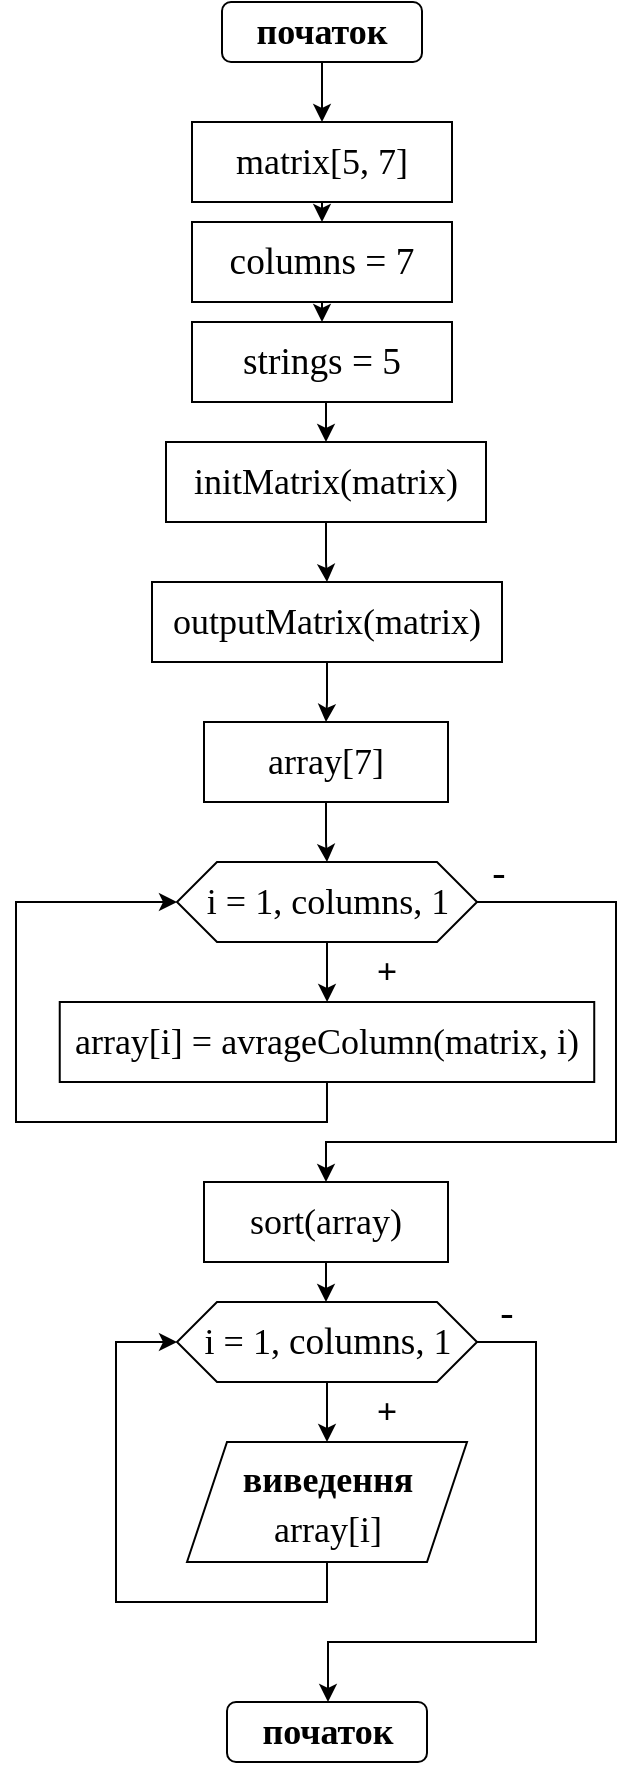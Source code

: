 <mxfile version="15.9.6" type="device" pages="5"><diagram id="BOxvrVTMraH27WpGo5ST" name="Page-1"><mxGraphModel dx="1038" dy="2721" grid="1" gridSize="10" guides="1" tooltips="1" connect="1" arrows="1" fold="1" page="1" pageScale="1" pageWidth="850" pageHeight="1100" math="0" shadow="0"><root><mxCell id="0"/><mxCell id="1" parent="0"/><mxCell id="nVCeJ88Y-PlW-Uw0Pw6Y-3" value="" style="edgeStyle=orthogonalEdgeStyle;rounded=0;orthogonalLoop=1;jettySize=auto;html=1;fontFamily=Times New Roman;fontSize=18;" parent="1" source="nVCeJ88Y-PlW-Uw0Pw6Y-1" target="nVCeJ88Y-PlW-Uw0Pw6Y-2" edge="1"><mxGeometry relative="1" as="geometry"/></mxCell><mxCell id="nVCeJ88Y-PlW-Uw0Pw6Y-1" value="&lt;font face=&quot;Times New Roman&quot;&gt;&lt;b&gt;початок&lt;/b&gt;&lt;/font&gt;" style="rounded=1;whiteSpace=wrap;html=1;fontSize=18;" parent="1" vertex="1"><mxGeometry x="375" y="-2180" width="100" height="30" as="geometry"/></mxCell><mxCell id="-qYgBOGavNBFGRBc92rA-3" style="edgeStyle=orthogonalEdgeStyle;rounded=0;orthogonalLoop=1;jettySize=auto;html=1;exitX=0.5;exitY=1;exitDx=0;exitDy=0;entryX=0.5;entryY=0;entryDx=0;entryDy=0;" edge="1" parent="1" source="nVCeJ88Y-PlW-Uw0Pw6Y-2" target="-qYgBOGavNBFGRBc92rA-1"><mxGeometry relative="1" as="geometry"/></mxCell><mxCell id="nVCeJ88Y-PlW-Uw0Pw6Y-2" value="matrix[5, 7]" style="rounded=0;whiteSpace=wrap;html=1;fontFamily=Times New Roman;fontSize=18;" parent="1" vertex="1"><mxGeometry x="360" y="-2120" width="130" height="40" as="geometry"/></mxCell><mxCell id="nVCeJ88Y-PlW-Uw0Pw6Y-7" value="" style="edgeStyle=orthogonalEdgeStyle;rounded=0;orthogonalLoop=1;jettySize=auto;html=1;fontFamily=Times New Roman;fontSize=18;" parent="1" source="nVCeJ88Y-PlW-Uw0Pw6Y-4" target="nVCeJ88Y-PlW-Uw0Pw6Y-6" edge="1"><mxGeometry relative="1" as="geometry"/></mxCell><mxCell id="nVCeJ88Y-PlW-Uw0Pw6Y-4" value="initMatrix(matrix)" style="rounded=0;whiteSpace=wrap;html=1;fontFamily=Times New Roman;fontSize=18;" parent="1" vertex="1"><mxGeometry x="347" y="-1960" width="160" height="40" as="geometry"/></mxCell><mxCell id="nVCeJ88Y-PlW-Uw0Pw6Y-9" value="" style="edgeStyle=orthogonalEdgeStyle;rounded=0;orthogonalLoop=1;jettySize=auto;html=1;fontFamily=Times New Roman;fontSize=18;" parent="1" source="nVCeJ88Y-PlW-Uw0Pw6Y-6" target="nVCeJ88Y-PlW-Uw0Pw6Y-8" edge="1"><mxGeometry relative="1" as="geometry"/></mxCell><mxCell id="nVCeJ88Y-PlW-Uw0Pw6Y-6" value="outputMatrix(matrix)" style="rounded=0;whiteSpace=wrap;html=1;fontFamily=Times New Roman;fontSize=18;" parent="1" vertex="1"><mxGeometry x="340" y="-1890" width="175" height="40" as="geometry"/></mxCell><mxCell id="nVCeJ88Y-PlW-Uw0Pw6Y-11" value="" style="edgeStyle=orthogonalEdgeStyle;rounded=0;orthogonalLoop=1;jettySize=auto;html=1;fontFamily=Times New Roman;fontSize=18;" parent="1" source="nVCeJ88Y-PlW-Uw0Pw6Y-8" target="nVCeJ88Y-PlW-Uw0Pw6Y-10" edge="1"><mxGeometry relative="1" as="geometry"/></mxCell><mxCell id="nVCeJ88Y-PlW-Uw0Pw6Y-8" value="array[7]" style="rounded=0;whiteSpace=wrap;html=1;fontFamily=Times New Roman;fontSize=18;" parent="1" vertex="1"><mxGeometry x="366" y="-1820" width="122" height="40" as="geometry"/></mxCell><mxCell id="nVCeJ88Y-PlW-Uw0Pw6Y-13" value="" style="edgeStyle=orthogonalEdgeStyle;rounded=0;orthogonalLoop=1;jettySize=auto;html=1;fontFamily=Times New Roman;fontSize=18;" parent="1" source="nVCeJ88Y-PlW-Uw0Pw6Y-10" target="nVCeJ88Y-PlW-Uw0Pw6Y-12" edge="1"><mxGeometry relative="1" as="geometry"/></mxCell><mxCell id="nVCeJ88Y-PlW-Uw0Pw6Y-16" style="edgeStyle=orthogonalEdgeStyle;rounded=0;orthogonalLoop=1;jettySize=auto;html=1;exitX=1;exitY=0.5;exitDx=0;exitDy=0;entryX=0.5;entryY=0;entryDx=0;entryDy=0;fontFamily=Times New Roman;fontSize=18;" parent="1" source="nVCeJ88Y-PlW-Uw0Pw6Y-10" target="nVCeJ88Y-PlW-Uw0Pw6Y-15" edge="1"><mxGeometry relative="1" as="geometry"><Array as="points"><mxPoint x="572" y="-1730"/><mxPoint x="572" y="-1610"/><mxPoint x="427" y="-1610"/></Array></mxGeometry></mxCell><mxCell id="nVCeJ88Y-PlW-Uw0Pw6Y-10" value="i = 1, columns, 1" style="shape=hexagon;perimeter=hexagonPerimeter2;whiteSpace=wrap;html=1;fixedSize=1;fontFamily=Times New Roman;fontSize=18;" parent="1" vertex="1"><mxGeometry x="352.5" y="-1750" width="150" height="40" as="geometry"/></mxCell><mxCell id="nVCeJ88Y-PlW-Uw0Pw6Y-14" style="edgeStyle=orthogonalEdgeStyle;rounded=0;orthogonalLoop=1;jettySize=auto;html=1;exitX=0.5;exitY=1;exitDx=0;exitDy=0;entryX=0;entryY=0.5;entryDx=0;entryDy=0;fontFamily=Times New Roman;fontSize=18;" parent="1" source="nVCeJ88Y-PlW-Uw0Pw6Y-12" target="nVCeJ88Y-PlW-Uw0Pw6Y-10" edge="1"><mxGeometry relative="1" as="geometry"><Array as="points"><mxPoint x="428" y="-1620"/><mxPoint x="272" y="-1620"/><mxPoint x="272" y="-1730"/></Array></mxGeometry></mxCell><mxCell id="nVCeJ88Y-PlW-Uw0Pw6Y-12" value="array[i] = avrageColumn(matrix, i)" style="rounded=0;whiteSpace=wrap;html=1;fontFamily=Times New Roman;fontSize=18;" parent="1" vertex="1"><mxGeometry x="293.87" y="-1680" width="267.25" height="40" as="geometry"/></mxCell><mxCell id="nVCeJ88Y-PlW-Uw0Pw6Y-27" style="edgeStyle=orthogonalEdgeStyle;rounded=0;orthogonalLoop=1;jettySize=auto;html=1;exitX=0.5;exitY=1;exitDx=0;exitDy=0;fontFamily=Times New Roman;fontSize=18;" parent="1" source="nVCeJ88Y-PlW-Uw0Pw6Y-15" target="nVCeJ88Y-PlW-Uw0Pw6Y-20" edge="1"><mxGeometry relative="1" as="geometry"/></mxCell><mxCell id="nVCeJ88Y-PlW-Uw0Pw6Y-15" value="sort(array)" style="rounded=0;whiteSpace=wrap;html=1;fontFamily=Times New Roman;fontSize=18;" parent="1" vertex="1"><mxGeometry x="366" y="-1590" width="122" height="40" as="geometry"/></mxCell><mxCell id="nVCeJ88Y-PlW-Uw0Pw6Y-17" value="&lt;b&gt;+&lt;/b&gt;" style="text;html=1;align=center;verticalAlign=middle;resizable=0;points=[];autosize=1;strokeColor=none;fillColor=none;fontSize=18;fontFamily=Times New Roman;" parent="1" vertex="1"><mxGeometry x="442" y="-1710" width="30" height="30" as="geometry"/></mxCell><mxCell id="nVCeJ88Y-PlW-Uw0Pw6Y-18" value="&lt;font style=&quot;font-size: 20px&quot;&gt;-&lt;/font&gt;" style="text;html=1;align=center;verticalAlign=middle;resizable=0;points=[];autosize=1;strokeColor=none;fillColor=none;fontSize=18;fontFamily=Times New Roman;" parent="1" vertex="1"><mxGeometry x="502.5" y="-1760" width="20" height="30" as="geometry"/></mxCell><mxCell id="nVCeJ88Y-PlW-Uw0Pw6Y-24" value="" style="edgeStyle=orthogonalEdgeStyle;rounded=0;orthogonalLoop=1;jettySize=auto;html=1;fontFamily=Times New Roman;fontSize=18;" parent="1" source="nVCeJ88Y-PlW-Uw0Pw6Y-20" target="nVCeJ88Y-PlW-Uw0Pw6Y-23" edge="1"><mxGeometry relative="1" as="geometry"/></mxCell><mxCell id="nVCeJ88Y-PlW-Uw0Pw6Y-29" style="edgeStyle=orthogonalEdgeStyle;rounded=0;orthogonalLoop=1;jettySize=auto;html=1;exitX=1;exitY=0.5;exitDx=0;exitDy=0;fontFamily=Times New Roman;fontSize=18;" parent="1" source="nVCeJ88Y-PlW-Uw0Pw6Y-20" edge="1"><mxGeometry relative="1" as="geometry"><mxPoint x="428" y="-1330" as="targetPoint"/><Array as="points"><mxPoint x="532" y="-1510"/><mxPoint x="532" y="-1360"/><mxPoint x="428" y="-1360"/></Array></mxGeometry></mxCell><mxCell id="nVCeJ88Y-PlW-Uw0Pw6Y-20" value="i = 1,&amp;nbsp;&lt;span style=&quot;font-size: 14.0pt ; line-height: 115% ; font-family: &amp;#34;times new roman&amp;#34; , serif&quot;&gt;columns&lt;/span&gt;, 1" style="shape=hexagon;perimeter=hexagonPerimeter2;whiteSpace=wrap;html=1;fixedSize=1;fontFamily=Times New Roman;fontSize=18;" parent="1" vertex="1"><mxGeometry x="352.5" y="-1530" width="150" height="40" as="geometry"/></mxCell><mxCell id="nVCeJ88Y-PlW-Uw0Pw6Y-25" style="edgeStyle=orthogonalEdgeStyle;rounded=0;orthogonalLoop=1;jettySize=auto;html=1;exitX=0.5;exitY=1;exitDx=0;exitDy=0;entryX=0;entryY=0.5;entryDx=0;entryDy=0;fontFamily=Times New Roman;fontSize=18;" parent="1" source="nVCeJ88Y-PlW-Uw0Pw6Y-23" target="nVCeJ88Y-PlW-Uw0Pw6Y-20" edge="1"><mxGeometry relative="1" as="geometry"><Array as="points"><mxPoint x="428" y="-1380"/><mxPoint x="322" y="-1380"/><mxPoint x="322" y="-1510"/></Array></mxGeometry></mxCell><mxCell id="nVCeJ88Y-PlW-Uw0Pw6Y-23" value="&lt;font style=&quot;font-size: 18px&quot;&gt;&lt;b&gt;виведення&lt;/b&gt; array[i]&lt;/font&gt;" style="shape=parallelogram;perimeter=parallelogramPerimeter;whiteSpace=wrap;html=1;fixedSize=1;fontFamily=Times New Roman;fontSize=20;" parent="1" vertex="1"><mxGeometry x="357.5" y="-1460" width="140" height="60" as="geometry"/></mxCell><mxCell id="nVCeJ88Y-PlW-Uw0Pw6Y-30" value="&lt;font face=&quot;Times New Roman&quot;&gt;&lt;b&gt;початок&lt;/b&gt;&lt;/font&gt;" style="rounded=1;whiteSpace=wrap;html=1;fontSize=18;" parent="1" vertex="1"><mxGeometry x="377.5" y="-1330" width="100" height="30" as="geometry"/></mxCell><mxCell id="nVCeJ88Y-PlW-Uw0Pw6Y-31" value="&lt;b&gt;+&lt;/b&gt;" style="text;html=1;align=center;verticalAlign=middle;resizable=0;points=[];autosize=1;strokeColor=none;fillColor=none;fontSize=18;fontFamily=Times New Roman;" parent="1" vertex="1"><mxGeometry x="442" y="-1490" width="30" height="30" as="geometry"/></mxCell><mxCell id="nVCeJ88Y-PlW-Uw0Pw6Y-32" value="&lt;font style=&quot;font-size: 20px&quot;&gt;-&lt;/font&gt;" style="text;html=1;align=center;verticalAlign=middle;resizable=0;points=[];autosize=1;strokeColor=none;fillColor=none;fontSize=18;fontFamily=Times New Roman;" parent="1" vertex="1"><mxGeometry x="507" y="-1540" width="20" height="30" as="geometry"/></mxCell><mxCell id="-qYgBOGavNBFGRBc92rA-7" style="edgeStyle=orthogonalEdgeStyle;rounded=0;orthogonalLoop=1;jettySize=auto;html=1;exitX=0.5;exitY=1;exitDx=0;exitDy=0;entryX=0.5;entryY=0;entryDx=0;entryDy=0;" edge="1" parent="1" source="-qYgBOGavNBFGRBc92rA-1" target="-qYgBOGavNBFGRBc92rA-2"><mxGeometry relative="1" as="geometry"/></mxCell><mxCell id="-qYgBOGavNBFGRBc92rA-1" value="&lt;span style=&quot;font-family: &amp;#34;times new roman&amp;#34; , serif ; font-size: 18.667px&quot;&gt;columns = 7&lt;br&gt;&lt;/span&gt;" style="rounded=0;whiteSpace=wrap;html=1;" vertex="1" parent="1"><mxGeometry x="360" y="-2070" width="130" height="40" as="geometry"/></mxCell><mxCell id="-qYgBOGavNBFGRBc92rA-6" style="edgeStyle=orthogonalEdgeStyle;rounded=0;orthogonalLoop=1;jettySize=auto;html=1;exitX=0.5;exitY=1;exitDx=0;exitDy=0;entryX=0.5;entryY=0;entryDx=0;entryDy=0;" edge="1" parent="1" source="-qYgBOGavNBFGRBc92rA-2" target="nVCeJ88Y-PlW-Uw0Pw6Y-4"><mxGeometry relative="1" as="geometry"/></mxCell><mxCell id="-qYgBOGavNBFGRBc92rA-2" value="&lt;span style=&quot;font-family: &amp;#34;times new roman&amp;#34; , serif ; font-size: 18.667px&quot;&gt;strings = 5&lt;br&gt;&lt;/span&gt;" style="rounded=0;whiteSpace=wrap;html=1;" vertex="1" parent="1"><mxGeometry x="360" y="-2020" width="130" height="40" as="geometry"/></mxCell></root></mxGraphModel></diagram><diagram id="nKRcXKNB282oXSLOban1" name="Page-2"><mxGraphModel dx="1038" dy="521" grid="1" gridSize="10" guides="1" tooltips="1" connect="1" arrows="1" fold="1" page="1" pageScale="1" pageWidth="850" pageHeight="1100" math="0" shadow="0"><root><mxCell id="3qQs21I5tsMLCbbkNc5d-0"/><mxCell id="3qQs21I5tsMLCbbkNc5d-1" parent="3qQs21I5tsMLCbbkNc5d-0"/><mxCell id="3qQs21I5tsMLCbbkNc5d-4" value="" style="edgeStyle=orthogonalEdgeStyle;rounded=0;orthogonalLoop=1;jettySize=auto;html=1;fontFamily=Times New Roman;fontSize=18;" parent="3qQs21I5tsMLCbbkNc5d-1" source="3qQs21I5tsMLCbbkNc5d-2" target="3qQs21I5tsMLCbbkNc5d-3" edge="1"><mxGeometry relative="1" as="geometry"/></mxCell><mxCell id="3qQs21I5tsMLCbbkNc5d-2" value="initMatrix(matrix)" style="shape=process;whiteSpace=wrap;html=1;backgroundOutline=1;fontFamily=Times New Roman;fontSize=18;" parent="3qQs21I5tsMLCbbkNc5d-1" vertex="1"><mxGeometry x="325" y="30" width="200" height="40" as="geometry"/></mxCell><mxCell id="3qQs21I5tsMLCbbkNc5d-6" value="" style="edgeStyle=orthogonalEdgeStyle;rounded=0;orthogonalLoop=1;jettySize=auto;html=1;fontFamily=Times New Roman;fontSize=18;" parent="3qQs21I5tsMLCbbkNc5d-1" source="3qQs21I5tsMLCbbkNc5d-3" target="3qQs21I5tsMLCbbkNc5d-5" edge="1"><mxGeometry relative="1" as="geometry"/></mxCell><mxCell id="3qQs21I5tsMLCbbkNc5d-12" style="edgeStyle=orthogonalEdgeStyle;rounded=0;orthogonalLoop=1;jettySize=auto;html=1;exitX=1;exitY=0.5;exitDx=0;exitDy=0;fontFamily=Times New Roman;fontSize=18;" parent="3qQs21I5tsMLCbbkNc5d-1" source="3qQs21I5tsMLCbbkNc5d-3" edge="1"><mxGeometry relative="1" as="geometry"><mxPoint x="420" y="370" as="targetPoint"/><Array as="points"><mxPoint x="570" y="120"/><mxPoint x="570" y="340"/><mxPoint x="420" y="340"/></Array></mxGeometry></mxCell><mxCell id="3qQs21I5tsMLCbbkNc5d-3" value="і = 1, strings, 1" style="shape=hexagon;perimeter=hexagonPerimeter2;whiteSpace=wrap;html=1;fixedSize=1;fontFamily=Times New Roman;fontSize=18;" parent="3qQs21I5tsMLCbbkNc5d-1" vertex="1"><mxGeometry x="355" y="100" width="140" height="40" as="geometry"/></mxCell><mxCell id="3qQs21I5tsMLCbbkNc5d-8" value="" style="edgeStyle=orthogonalEdgeStyle;rounded=0;orthogonalLoop=1;jettySize=auto;html=1;fontFamily=Times New Roman;fontSize=18;" parent="3qQs21I5tsMLCbbkNc5d-1" source="3qQs21I5tsMLCbbkNc5d-5" target="3qQs21I5tsMLCbbkNc5d-7" edge="1"><mxGeometry relative="1" as="geometry"/></mxCell><mxCell id="3qQs21I5tsMLCbbkNc5d-11" style="edgeStyle=orthogonalEdgeStyle;rounded=0;orthogonalLoop=1;jettySize=auto;html=1;exitX=1;exitY=0.5;exitDx=0;exitDy=0;entryX=0;entryY=0.5;entryDx=0;entryDy=0;fontFamily=Times New Roman;fontSize=18;" parent="3qQs21I5tsMLCbbkNc5d-1" source="3qQs21I5tsMLCbbkNc5d-5" target="3qQs21I5tsMLCbbkNc5d-3" edge="1"><mxGeometry relative="1" as="geometry"><Array as="points"><mxPoint x="540" y="190"/><mxPoint x="540" y="320"/><mxPoint x="280" y="320"/><mxPoint x="280" y="120"/></Array></mxGeometry></mxCell><mxCell id="3qQs21I5tsMLCbbkNc5d-5" value="j = 1, columns&lt;span style=&quot;color: rgba(0 , 0 , 0 , 0) ; font-family: monospace ; font-size: 0px&quot;&gt;%3CmxGraphModel%3E%3Croot%3E%3CmxCell%20id%3D%220%22%2F%3E%3CmxCell%20id%3D%221%22%20parent%3D%220%22%2F%3E%3CmxCell%20id%3D%222%22%20value%3D%22%26lt%3Bspan%20style%3D%26quot%3Bfont-family%3A%20%26amp%3B%2334%3Btimes%20new%20roman%26amp%3B%2334%3B%20%2C%20serif%20%3B%20font-size%3A%2018.667px%26quot%3B%26gt%3Bcolumns%20%3D%207%26lt%3Bbr%26gt%3B%26lt%3B%2Fspan%26gt%3B%22%20style%3D%22rounded%3D0%3BwhiteSpace%3Dwrap%3Bhtml%3D1%3B%22%20vertex%3D%221%22%20parent%3D%221%22%3E%3CmxGeometry%20x%3D%22360%22%20y%3D%22-2030%22%20width%3D%22130%22%20height%3D%2240%22%20as%3D%22geometry%22%2F%3E%3C%2FmxCell%3E%3C%2Froot%3E%3C%2FmxGraphModel%3E&lt;/span&gt;, 1" style="shape=hexagon;perimeter=hexagonPerimeter2;whiteSpace=wrap;html=1;fixedSize=1;fontFamily=Times New Roman;fontSize=18;" parent="3qQs21I5tsMLCbbkNc5d-1" vertex="1"><mxGeometry x="355" y="170" width="140" height="40" as="geometry"/></mxCell><mxCell id="3qQs21I5tsMLCbbkNc5d-9" style="edgeStyle=orthogonalEdgeStyle;rounded=0;orthogonalLoop=1;jettySize=auto;html=1;exitX=0.5;exitY=1;exitDx=0;exitDy=0;entryX=0;entryY=0.5;entryDx=0;entryDy=0;fontFamily=Times New Roman;fontSize=18;" parent="3qQs21I5tsMLCbbkNc5d-1" source="3qQs21I5tsMLCbbkNc5d-7" target="3qQs21I5tsMLCbbkNc5d-5" edge="1"><mxGeometry relative="1" as="geometry"><Array as="points"><mxPoint x="425" y="300"/><mxPoint x="300" y="300"/><mxPoint x="300" y="190"/></Array></mxGeometry></mxCell><mxCell id="3qQs21I5tsMLCbbkNc5d-7" value="matrix[i, j] = rand(-9, 9)" style="rounded=0;whiteSpace=wrap;html=1;fontFamily=Times New Roman;fontSize=18;" parent="3qQs21I5tsMLCbbkNc5d-1" vertex="1"><mxGeometry x="325" y="240" width="200" height="40" as="geometry"/></mxCell><mxCell id="3qQs21I5tsMLCbbkNc5d-13" value="&lt;b&gt;кінець initMatrix&lt;/b&gt;" style="rounded=1;whiteSpace=wrap;html=1;fontFamily=Times New Roman;fontSize=18;" parent="3qQs21I5tsMLCbbkNc5d-1" vertex="1"><mxGeometry x="345" y="370" width="160" height="40" as="geometry"/></mxCell><mxCell id="BwscAOvMD9nSaEw05ofQ-0" value="+" style="text;html=1;align=center;verticalAlign=middle;resizable=0;points=[];autosize=1;strokeColor=none;fillColor=none;fontSize=18;fontFamily=Times New Roman;" parent="3qQs21I5tsMLCbbkNc5d-1" vertex="1"><mxGeometry x="425" y="210" width="30" height="30" as="geometry"/></mxCell><mxCell id="BwscAOvMD9nSaEw05ofQ-1" value="+" style="text;html=1;align=center;verticalAlign=middle;resizable=0;points=[];autosize=1;strokeColor=none;fillColor=none;fontSize=18;fontFamily=Times New Roman;" parent="3qQs21I5tsMLCbbkNc5d-1" vertex="1"><mxGeometry x="425" y="140" width="30" height="30" as="geometry"/></mxCell><mxCell id="BwscAOvMD9nSaEw05ofQ-2" value="-" style="text;html=1;align=center;verticalAlign=middle;resizable=0;points=[];autosize=1;strokeColor=none;fillColor=none;fontSize=18;fontFamily=Times New Roman;" parent="3qQs21I5tsMLCbbkNc5d-1" vertex="1"><mxGeometry x="495" y="85" width="20" height="30" as="geometry"/></mxCell><mxCell id="BwscAOvMD9nSaEw05ofQ-3" value="-" style="text;html=1;align=center;verticalAlign=middle;resizable=0;points=[];autosize=1;strokeColor=none;fillColor=none;fontSize=18;fontFamily=Times New Roman;" parent="3qQs21I5tsMLCbbkNc5d-1" vertex="1"><mxGeometry x="495" y="160" width="20" height="30" as="geometry"/></mxCell></root></mxGraphModel></diagram><diagram id="Nef2fLCiQl8ZYFyhKQDZ" name="Page-3"><mxGraphModel dx="1038" dy="521" grid="1" gridSize="10" guides="1" tooltips="1" connect="1" arrows="1" fold="1" page="1" pageScale="1" pageWidth="850" pageHeight="1100" math="0" shadow="0"><root><mxCell id="w5g79y0IIis396Iu1hAZ-0"/><mxCell id="w5g79y0IIis396Iu1hAZ-1" parent="w5g79y0IIis396Iu1hAZ-0"/><mxCell id="377FzCra8_YiPMTxKKn7-0" value="" style="edgeStyle=orthogonalEdgeStyle;rounded=0;orthogonalLoop=1;jettySize=auto;html=1;fontFamily=Times New Roman;fontSize=18;" parent="w5g79y0IIis396Iu1hAZ-1" source="377FzCra8_YiPMTxKKn7-1" target="377FzCra8_YiPMTxKKn7-4" edge="1"><mxGeometry relative="1" as="geometry"/></mxCell><mxCell id="377FzCra8_YiPMTxKKn7-1" value="outputMatrix(matrix)" style="shape=process;whiteSpace=wrap;html=1;backgroundOutline=1;fontFamily=Times New Roman;fontSize=18;" parent="w5g79y0IIis396Iu1hAZ-1" vertex="1"><mxGeometry x="320" y="30" width="210" height="40" as="geometry"/></mxCell><mxCell id="377FzCra8_YiPMTxKKn7-2" value="" style="edgeStyle=orthogonalEdgeStyle;rounded=0;orthogonalLoop=1;jettySize=auto;html=1;fontFamily=Times New Roman;fontSize=18;" parent="w5g79y0IIis396Iu1hAZ-1" source="377FzCra8_YiPMTxKKn7-4" target="377FzCra8_YiPMTxKKn7-7" edge="1"><mxGeometry relative="1" as="geometry"/></mxCell><mxCell id="377FzCra8_YiPMTxKKn7-16" style="edgeStyle=orthogonalEdgeStyle;rounded=0;orthogonalLoop=1;jettySize=auto;html=1;exitX=1;exitY=0.5;exitDx=0;exitDy=0;fontFamily=Times New Roman;fontSize=18;" parent="w5g79y0IIis396Iu1hAZ-1" source="377FzCra8_YiPMTxKKn7-4" edge="1"><mxGeometry relative="1" as="geometry"><mxPoint x="420" y="480" as="targetPoint"/><Array as="points"><mxPoint x="550" y="120"/><mxPoint x="550" y="450"/><mxPoint x="420" y="450"/></Array></mxGeometry></mxCell><mxCell id="377FzCra8_YiPMTxKKn7-4" value="і = 1, strings, 1" style="shape=hexagon;perimeter=hexagonPerimeter2;whiteSpace=wrap;html=1;fixedSize=1;fontFamily=Times New Roman;fontSize=18;" parent="w5g79y0IIis396Iu1hAZ-1" vertex="1"><mxGeometry x="355" y="100" width="140" height="40" as="geometry"/></mxCell><mxCell id="377FzCra8_YiPMTxKKn7-5" value="" style="edgeStyle=orthogonalEdgeStyle;rounded=0;orthogonalLoop=1;jettySize=auto;html=1;fontFamily=Times New Roman;fontSize=18;" parent="w5g79y0IIis396Iu1hAZ-1" source="377FzCra8_YiPMTxKKn7-7" edge="1"><mxGeometry relative="1" as="geometry"><mxPoint x="425" y="240" as="targetPoint"/></mxGeometry></mxCell><mxCell id="377FzCra8_YiPMTxKKn7-13" style="edgeStyle=orthogonalEdgeStyle;rounded=0;orthogonalLoop=1;jettySize=auto;html=1;exitX=1;exitY=0.5;exitDx=0;exitDy=0;fontFamily=Times New Roman;fontSize=18;" parent="w5g79y0IIis396Iu1hAZ-1" source="377FzCra8_YiPMTxKKn7-7" edge="1"><mxGeometry relative="1" as="geometry"><mxPoint x="430" y="360" as="targetPoint"/><Array as="points"><mxPoint x="515" y="190"/><mxPoint x="515" y="340"/><mxPoint x="430" y="340"/></Array></mxGeometry></mxCell><mxCell id="377FzCra8_YiPMTxKKn7-7" value="j = 1, columns, 1" style="shape=hexagon;perimeter=hexagonPerimeter2;whiteSpace=wrap;html=1;fixedSize=1;fontFamily=Times New Roman;fontSize=18;" parent="w5g79y0IIis396Iu1hAZ-1" vertex="1"><mxGeometry x="355" y="170" width="140" height="40" as="geometry"/></mxCell><mxCell id="377FzCra8_YiPMTxKKn7-10" value="&lt;b&gt;кінець&amp;nbsp;&lt;/b&gt;outputMatrix" style="rounded=1;whiteSpace=wrap;html=1;fontFamily=Times New Roman;fontSize=18;" parent="w5g79y0IIis396Iu1hAZ-1" vertex="1"><mxGeometry x="333" y="480" width="185" height="30" as="geometry"/></mxCell><mxCell id="377FzCra8_YiPMTxKKn7-12" style="edgeStyle=orthogonalEdgeStyle;rounded=0;orthogonalLoop=1;jettySize=auto;html=1;exitX=0.5;exitY=1;exitDx=0;exitDy=0;entryX=0;entryY=0.5;entryDx=0;entryDy=0;fontFamily=Times New Roman;fontSize=18;" parent="w5g79y0IIis396Iu1hAZ-1" source="377FzCra8_YiPMTxKKn7-11" target="377FzCra8_YiPMTxKKn7-7" edge="1"><mxGeometry relative="1" as="geometry"/></mxCell><mxCell id="377FzCra8_YiPMTxKKn7-11" value="&lt;b&gt;виведення &lt;/b&gt;matrix[i, j]" style="shape=parallelogram;perimeter=parallelogramPerimeter;whiteSpace=wrap;html=1;fixedSize=1;fontFamily=Times New Roman;fontSize=18;" parent="w5g79y0IIis396Iu1hAZ-1" vertex="1"><mxGeometry x="355.5" y="240" width="140" height="60" as="geometry"/></mxCell><mxCell id="377FzCra8_YiPMTxKKn7-15" style="edgeStyle=orthogonalEdgeStyle;rounded=0;orthogonalLoop=1;jettySize=auto;html=1;exitX=0.5;exitY=1;exitDx=0;exitDy=0;entryX=0;entryY=0.5;entryDx=0;entryDy=0;fontFamily=Times New Roman;fontSize=18;" parent="w5g79y0IIis396Iu1hAZ-1" source="377FzCra8_YiPMTxKKn7-14" target="377FzCra8_YiPMTxKKn7-4" edge="1"><mxGeometry relative="1" as="geometry"><Array as="points"><mxPoint x="426" y="430"/><mxPoint x="300" y="430"/><mxPoint x="300" y="120"/></Array></mxGeometry></mxCell><mxCell id="377FzCra8_YiPMTxKKn7-14" value="&lt;b&gt;виведення '\n'&lt;/b&gt;" style="shape=parallelogram;perimeter=parallelogramPerimeter;whiteSpace=wrap;html=1;fixedSize=1;fontFamily=Times New Roman;fontSize=18;" parent="w5g79y0IIis396Iu1hAZ-1" vertex="1"><mxGeometry x="343.25" y="360" width="164.5" height="50" as="geometry"/></mxCell><mxCell id="377FzCra8_YiPMTxKKn7-17" value="&lt;b&gt;+&lt;/b&gt;" style="text;html=1;align=center;verticalAlign=middle;resizable=0;points=[];autosize=1;strokeColor=none;fillColor=none;fontSize=18;fontFamily=Times New Roman;" parent="w5g79y0IIis396Iu1hAZ-1" vertex="1"><mxGeometry x="425" y="210" width="30" height="30" as="geometry"/></mxCell><mxCell id="377FzCra8_YiPMTxKKn7-18" value="-" style="text;html=1;align=center;verticalAlign=middle;resizable=0;points=[];autosize=1;strokeColor=none;fillColor=none;fontSize=18;fontFamily=Times New Roman;" parent="w5g79y0IIis396Iu1hAZ-1" vertex="1"><mxGeometry x="500" y="90" width="20" height="30" as="geometry"/></mxCell><mxCell id="377FzCra8_YiPMTxKKn7-19" value="&lt;b&gt;+&lt;/b&gt;" style="text;html=1;align=center;verticalAlign=middle;resizable=0;points=[];autosize=1;strokeColor=none;fillColor=none;fontSize=18;fontFamily=Times New Roman;" parent="w5g79y0IIis396Iu1hAZ-1" vertex="1"><mxGeometry x="425" y="140" width="30" height="30" as="geometry"/></mxCell><mxCell id="377FzCra8_YiPMTxKKn7-20" value="-" style="text;html=1;align=center;verticalAlign=middle;resizable=0;points=[];autosize=1;strokeColor=none;fillColor=none;fontSize=18;fontFamily=Times New Roman;" parent="w5g79y0IIis396Iu1hAZ-1" vertex="1"><mxGeometry x="495" y="160" width="20" height="30" as="geometry"/></mxCell></root></mxGraphModel></diagram><diagram id="7wFGFrvElIYo2-2cVfFx" name="Page-4"><mxGraphModel dx="1038" dy="521" grid="1" gridSize="10" guides="1" tooltips="1" connect="1" arrows="1" fold="1" page="1" pageScale="1" pageWidth="850" pageHeight="1100" math="0" shadow="0"><root><mxCell id="pDmMFXhg2vXXFusanOrL-0"/><mxCell id="pDmMFXhg2vXXFusanOrL-1" parent="pDmMFXhg2vXXFusanOrL-0"/><mxCell id="pDmMFXhg2vXXFusanOrL-4" value="" style="edgeStyle=orthogonalEdgeStyle;rounded=0;orthogonalLoop=1;jettySize=auto;html=1;fontFamily=Times New Roman;fontSize=18;" parent="pDmMFXhg2vXXFusanOrL-1" source="pDmMFXhg2vXXFusanOrL-2" target="pDmMFXhg2vXXFusanOrL-3" edge="1"><mxGeometry relative="1" as="geometry"/></mxCell><mxCell id="pDmMFXhg2vXXFusanOrL-2" value="averageColumn(matrix, numOfColumn)" style="shape=process;whiteSpace=wrap;html=1;backgroundOutline=1;fontFamily=Times New Roman;fontSize=18;" parent="pDmMFXhg2vXXFusanOrL-1" vertex="1"><mxGeometry x="305" y="15" width="240" height="60" as="geometry"/></mxCell><mxCell id="pDmMFXhg2vXXFusanOrL-6" value="" style="edgeStyle=orthogonalEdgeStyle;rounded=0;orthogonalLoop=1;jettySize=auto;html=1;fontFamily=Times New Roman;fontSize=18;" parent="pDmMFXhg2vXXFusanOrL-1" source="pDmMFXhg2vXXFusanOrL-3" target="pDmMFXhg2vXXFusanOrL-5" edge="1"><mxGeometry relative="1" as="geometry"/></mxCell><mxCell id="pDmMFXhg2vXXFusanOrL-3" value="sum = 0" style="rounded=0;whiteSpace=wrap;html=1;fontFamily=Times New Roman;fontSize=18;" parent="pDmMFXhg2vXXFusanOrL-1" vertex="1"><mxGeometry x="368" y="105" width="115" height="30" as="geometry"/></mxCell><mxCell id="pDmMFXhg2vXXFusanOrL-9" value="" style="edgeStyle=orthogonalEdgeStyle;rounded=0;orthogonalLoop=1;jettySize=auto;html=1;fontFamily=Times New Roman;fontSize=18;" parent="pDmMFXhg2vXXFusanOrL-1" source="pDmMFXhg2vXXFusanOrL-5" target="pDmMFXhg2vXXFusanOrL-8" edge="1"><mxGeometry relative="1" as="geometry"/></mxCell><mxCell id="pDmMFXhg2vXXFusanOrL-5" value="k = 0" style="rounded=0;whiteSpace=wrap;html=1;fontFamily=Times New Roman;fontSize=18;" parent="pDmMFXhg2vXXFusanOrL-1" vertex="1"><mxGeometry x="368" y="165" width="115" height="30" as="geometry"/></mxCell><mxCell id="pDmMFXhg2vXXFusanOrL-12" value="" style="edgeStyle=orthogonalEdgeStyle;rounded=0;orthogonalLoop=1;jettySize=auto;html=1;fontFamily=Times New Roman;fontSize=18;" parent="pDmMFXhg2vXXFusanOrL-1" source="pDmMFXhg2vXXFusanOrL-8" target="pDmMFXhg2vXXFusanOrL-11" edge="1"><mxGeometry relative="1" as="geometry"/></mxCell><mxCell id="pDmMFXhg2vXXFusanOrL-25" style="edgeStyle=orthogonalEdgeStyle;rounded=0;orthogonalLoop=1;jettySize=auto;html=1;exitX=1;exitY=0.5;exitDx=0;exitDy=0;fontFamily=Times New Roman;fontSize=18;" parent="pDmMFXhg2vXXFusanOrL-1" source="pDmMFXhg2vXXFusanOrL-8" edge="1"><mxGeometry relative="1" as="geometry"><mxPoint x="430" y="675" as="targetPoint"/><Array as="points"><mxPoint x="590" y="245"/><mxPoint x="590" y="645"/><mxPoint x="430" y="645"/></Array></mxGeometry></mxCell><mxCell id="pDmMFXhg2vXXFusanOrL-8" value="i = 1, strings, 1" style="shape=hexagon;perimeter=hexagonPerimeter2;whiteSpace=wrap;html=1;fixedSize=1;fontFamily=Times New Roman;fontSize=18;" parent="pDmMFXhg2vXXFusanOrL-1" vertex="1"><mxGeometry x="355" y="225" width="140" height="40" as="geometry"/></mxCell><mxCell id="pDmMFXhg2vXXFusanOrL-14" value="" style="edgeStyle=orthogonalEdgeStyle;rounded=0;orthogonalLoop=1;jettySize=auto;html=1;fontFamily=Times New Roman;fontSize=18;" parent="pDmMFXhg2vXXFusanOrL-1" source="pDmMFXhg2vXXFusanOrL-11" target="pDmMFXhg2vXXFusanOrL-13" edge="1"><mxGeometry relative="1" as="geometry"/></mxCell><mxCell id="pDmMFXhg2vXXFusanOrL-11" value="element =&amp;nbsp;&lt;span style=&quot;font-size: 14.0pt ; line-height: 115% ; font-family: &amp;#34;times new roman&amp;#34; , serif&quot;&gt;matrix[i, numOfColumn]&lt;/span&gt;" style="rounded=0;whiteSpace=wrap;html=1;fontFamily=Times New Roman;fontSize=18;" parent="pDmMFXhg2vXXFusanOrL-1" vertex="1"><mxGeometry x="335" y="295" width="180" height="60" as="geometry"/></mxCell><mxCell id="pDmMFXhg2vXXFusanOrL-18" style="edgeStyle=orthogonalEdgeStyle;rounded=0;orthogonalLoop=1;jettySize=auto;html=1;exitX=0;exitY=0.5;exitDx=0;exitDy=0;fontFamily=Times New Roman;fontSize=18;" parent="pDmMFXhg2vXXFusanOrL-1" source="pDmMFXhg2vXXFusanOrL-13" edge="1"><mxGeometry relative="1" as="geometry"><mxPoint x="280" y="485" as="targetPoint"/></mxGeometry></mxCell><mxCell id="pDmMFXhg2vXXFusanOrL-21" style="edgeStyle=orthogonalEdgeStyle;rounded=0;orthogonalLoop=1;jettySize=auto;html=1;exitX=1;exitY=0.5;exitDx=0;exitDy=0;fontFamily=Times New Roman;fontSize=18;" parent="pDmMFXhg2vXXFusanOrL-1" source="pDmMFXhg2vXXFusanOrL-13" edge="1"><mxGeometry relative="1" as="geometry"><mxPoint x="430" y="635" as="targetPoint"/><Array as="points"><mxPoint x="533" y="415"/><mxPoint x="533" y="605"/><mxPoint x="430" y="605"/></Array></mxGeometry></mxCell><mxCell id="pDmMFXhg2vXXFusanOrL-13" value="element &amp;gt;= 0" style="rhombus;whiteSpace=wrap;html=1;fontFamily=Times New Roman;fontSize=18;" parent="pDmMFXhg2vXXFusanOrL-1" vertex="1"><mxGeometry x="338" y="375" width="174.5" height="80" as="geometry"/></mxCell><mxCell id="pDmMFXhg2vXXFusanOrL-19" value="" style="edgeStyle=orthogonalEdgeStyle;rounded=0;orthogonalLoop=1;jettySize=auto;html=1;fontFamily=Times New Roman;fontSize=18;" parent="pDmMFXhg2vXXFusanOrL-1" source="pDmMFXhg2vXXFusanOrL-15" target="pDmMFXhg2vXXFusanOrL-17" edge="1"><mxGeometry relative="1" as="geometry"/></mxCell><mxCell id="pDmMFXhg2vXXFusanOrL-15" value="sum = sum + element" style="rounded=0;whiteSpace=wrap;html=1;fontFamily=Times New Roman;fontSize=18;" parent="pDmMFXhg2vXXFusanOrL-1" vertex="1"><mxGeometry x="192.75" y="485" width="175" height="40" as="geometry"/></mxCell><mxCell id="pDmMFXhg2vXXFusanOrL-20" style="edgeStyle=orthogonalEdgeStyle;rounded=0;orthogonalLoop=1;jettySize=auto;html=1;exitX=0.5;exitY=1;exitDx=0;exitDy=0;fontFamily=Times New Roman;fontSize=18;" parent="pDmMFXhg2vXXFusanOrL-1" source="pDmMFXhg2vXXFusanOrL-17" edge="1"><mxGeometry relative="1" as="geometry"><mxPoint x="430" y="635" as="targetPoint"/><Array as="points"><mxPoint x="281" y="605"/><mxPoint x="430" y="605"/></Array></mxGeometry></mxCell><mxCell id="pDmMFXhg2vXXFusanOrL-17" value="k = k + 1" style="rounded=0;whiteSpace=wrap;html=1;fontFamily=Times New Roman;fontSize=18;" parent="pDmMFXhg2vXXFusanOrL-1" vertex="1"><mxGeometry x="193" y="545" width="175" height="40" as="geometry"/></mxCell><mxCell id="pDmMFXhg2vXXFusanOrL-22" value="" style="endArrow=none;html=1;rounded=0;fontFamily=Times New Roman;fontSize=18;exitX=0;exitY=0.5;exitDx=0;exitDy=0;" parent="pDmMFXhg2vXXFusanOrL-1" source="pDmMFXhg2vXXFusanOrL-8" edge="1"><mxGeometry width="50" height="50" relative="1" as="geometry"><mxPoint x="400" y="475" as="sourcePoint"/><mxPoint x="430" y="635" as="targetPoint"/><Array as="points"><mxPoint x="170" y="245"/><mxPoint x="170" y="635"/></Array></mxGeometry></mxCell><mxCell id="pDmMFXhg2vXXFusanOrL-23" value="&lt;b&gt;+&lt;/b&gt;" style="text;html=1;align=center;verticalAlign=middle;resizable=0;points=[];autosize=1;strokeColor=none;fillColor=none;fontSize=18;fontFamily=Times New Roman;" parent="pDmMFXhg2vXXFusanOrL-1" vertex="1"><mxGeometry x="435" y="265" width="30" height="30" as="geometry"/></mxCell><mxCell id="pDmMFXhg2vXXFusanOrL-24" value="-" style="text;html=1;align=center;verticalAlign=middle;resizable=0;points=[];autosize=1;strokeColor=none;fillColor=none;fontSize=18;fontFamily=Times New Roman;" parent="pDmMFXhg2vXXFusanOrL-1" vertex="1"><mxGeometry x="492.5" y="215" width="20" height="30" as="geometry"/></mxCell><mxCell id="pDmMFXhg2vXXFusanOrL-29" value="" style="edgeStyle=orthogonalEdgeStyle;rounded=0;orthogonalLoop=1;jettySize=auto;html=1;fontFamily=Times New Roman;fontSize=18;" parent="pDmMFXhg2vXXFusanOrL-1" source="pDmMFXhg2vXXFusanOrL-26" target="pDmMFXhg2vXXFusanOrL-28" edge="1"><mxGeometry relative="1" as="geometry"/></mxCell><mxCell id="pDmMFXhg2vXXFusanOrL-26" value="average = sum / k" style="rounded=0;whiteSpace=wrap;html=1;fontFamily=Times New Roman;fontSize=18;" parent="pDmMFXhg2vXXFusanOrL-1" vertex="1"><mxGeometry x="350.24" y="895" width="155" height="40" as="geometry"/></mxCell><mxCell id="pDmMFXhg2vXXFusanOrL-31" value="" style="edgeStyle=orthogonalEdgeStyle;rounded=0;orthogonalLoop=1;jettySize=auto;html=1;fontFamily=Times New Roman;fontSize=18;" parent="pDmMFXhg2vXXFusanOrL-1" source="pDmMFXhg2vXXFusanOrL-28" target="pDmMFXhg2vXXFusanOrL-30" edge="1"><mxGeometry relative="1" as="geometry"/></mxCell><mxCell id="pDmMFXhg2vXXFusanOrL-28" value="&lt;b&gt;повернути&lt;/b&gt; average" style="shape=parallelogram;perimeter=parallelogramPerimeter;whiteSpace=wrap;html=1;fixedSize=1;fontFamily=Times New Roman;fontSize=18;" parent="pDmMFXhg2vXXFusanOrL-1" vertex="1"><mxGeometry x="356.62" y="955" width="142.25" height="60" as="geometry"/></mxCell><mxCell id="pDmMFXhg2vXXFusanOrL-30" value="&lt;b&gt;кінець&lt;/b&gt; averageColumn" style="rounded=1;whiteSpace=wrap;html=1;fontFamily=Times New Roman;fontSize=18;" parent="pDmMFXhg2vXXFusanOrL-1" vertex="1"><mxGeometry x="335.25" y="1045" width="185" height="40" as="geometry"/></mxCell><mxCell id="pDmMFXhg2vXXFusanOrL-32" value="&lt;b&gt;+&lt;/b&gt;" style="text;html=1;align=center;verticalAlign=middle;resizable=0;points=[];autosize=1;strokeColor=none;fillColor=none;fontSize=18;fontFamily=Times New Roman;" parent="pDmMFXhg2vXXFusanOrL-1" vertex="1"><mxGeometry x="290" y="385" width="30" height="30" as="geometry"/></mxCell><mxCell id="pDmMFXhg2vXXFusanOrL-33" value="-" style="text;html=1;align=center;verticalAlign=middle;resizable=0;points=[];autosize=1;strokeColor=none;fillColor=none;fontSize=18;fontFamily=Times New Roman;" parent="pDmMFXhg2vXXFusanOrL-1" vertex="1"><mxGeometry x="510" y="385" width="20" height="30" as="geometry"/></mxCell><mxCell id="MYXfX380EjxqJbbe2FSX-3" style="edgeStyle=orthogonalEdgeStyle;rounded=0;orthogonalLoop=1;jettySize=auto;html=1;exitX=1;exitY=0.5;exitDx=0;exitDy=0;" parent="pDmMFXhg2vXXFusanOrL-1" source="MYXfX380EjxqJbbe2FSX-0" edge="1"><mxGeometry relative="1" as="geometry"><mxPoint x="430" y="895" as="targetPoint"/><Array as="points"><mxPoint x="535" y="715"/><mxPoint x="535" y="865"/><mxPoint x="430" y="865"/></Array></mxGeometry></mxCell><mxCell id="MYXfX380EjxqJbbe2FSX-4" style="edgeStyle=orthogonalEdgeStyle;rounded=0;orthogonalLoop=1;jettySize=auto;html=1;exitX=0;exitY=0.5;exitDx=0;exitDy=0;entryX=0.5;entryY=0;entryDx=0;entryDy=0;" parent="pDmMFXhg2vXXFusanOrL-1" source="MYXfX380EjxqJbbe2FSX-0" target="MYXfX380EjxqJbbe2FSX-2" edge="1"><mxGeometry relative="1" as="geometry"/></mxCell><mxCell id="MYXfX380EjxqJbbe2FSX-0" value="k == 0" style="rhombus;whiteSpace=wrap;html=1;fontFamily=Times New Roman;fontSize=18;" parent="pDmMFXhg2vXXFusanOrL-1" vertex="1"><mxGeometry x="340.5" y="675" width="174.5" height="80" as="geometry"/></mxCell><mxCell id="MYXfX380EjxqJbbe2FSX-2" value="&lt;b&gt;повернути&lt;/b&gt;&amp;nbsp;0" style="shape=parallelogram;perimeter=parallelogramPerimeter;whiteSpace=wrap;html=1;fixedSize=1;fontFamily=Times New Roman;fontSize=18;" parent="pDmMFXhg2vXXFusanOrL-1" vertex="1"><mxGeometry x="233.87" y="775" width="142.25" height="60" as="geometry"/></mxCell><mxCell id="MYXfX380EjxqJbbe2FSX-5" value="" style="endArrow=none;html=1;rounded=0;entryX=0.5;entryY=1;entryDx=0;entryDy=0;" parent="pDmMFXhg2vXXFusanOrL-1" target="MYXfX380EjxqJbbe2FSX-2" edge="1"><mxGeometry width="50" height="50" relative="1" as="geometry"><mxPoint x="430" y="865" as="sourcePoint"/><mxPoint x="450" y="795" as="targetPoint"/><Array as="points"><mxPoint x="305" y="865"/></Array></mxGeometry></mxCell><mxCell id="MYXfX380EjxqJbbe2FSX-6" value="&lt;b style=&quot;color: rgb(0, 0, 0); font-family: &amp;quot;times new roman&amp;quot;; font-size: 18px; font-style: normal; letter-spacing: normal; text-align: center; text-indent: 0px; text-transform: none; word-spacing: 0px; background-color: rgb(248, 249, 250);&quot;&gt;+&lt;/b&gt;" style="text;whiteSpace=wrap;html=1;" parent="pDmMFXhg2vXXFusanOrL-1" vertex="1"><mxGeometry x="316.62" y="685" width="40" height="30" as="geometry"/></mxCell><mxCell id="MYXfX380EjxqJbbe2FSX-7" value="-" style="text;html=1;align=center;verticalAlign=middle;resizable=0;points=[];autosize=1;strokeColor=none;fillColor=none;fontSize=18;fontFamily=Times New Roman;" parent="pDmMFXhg2vXXFusanOrL-1" vertex="1"><mxGeometry x="510" y="685" width="20" height="30" as="geometry"/></mxCell></root></mxGraphModel></diagram><diagram id="MCaJcsZmxBVG3mlPUVhA" name="Page-5"><mxGraphModel dx="1038" dy="521" grid="1" gridSize="10" guides="1" tooltips="1" connect="1" arrows="1" fold="1" page="1" pageScale="1" pageWidth="850" pageHeight="1100" math="0" shadow="0"><root><mxCell id="yTu33MM3XJZzpH3kF5RS-0"/><mxCell id="yTu33MM3XJZzpH3kF5RS-1" parent="yTu33MM3XJZzpH3kF5RS-0"/><mxCell id="XoPJAJuqyBw33vewCd7x-0" value="" style="edgeStyle=orthogonalEdgeStyle;rounded=0;orthogonalLoop=1;jettySize=auto;html=1;fontFamily=Times New Roman;fontSize=18;" parent="yTu33MM3XJZzpH3kF5RS-1" source="XoPJAJuqyBw33vewCd7x-1" target="XoPJAJuqyBw33vewCd7x-4" edge="1"><mxGeometry relative="1" as="geometry"/></mxCell><mxCell id="XoPJAJuqyBw33vewCd7x-1" value="sort(array)" style="shape=process;whiteSpace=wrap;html=1;backgroundOutline=1;fontFamily=Times New Roman;fontSize=18;" parent="yTu33MM3XJZzpH3kF5RS-1" vertex="1"><mxGeometry x="320" y="30" width="210" height="40" as="geometry"/></mxCell><mxCell id="XoPJAJuqyBw33vewCd7x-2" value="" style="edgeStyle=orthogonalEdgeStyle;rounded=0;orthogonalLoop=1;jettySize=auto;html=1;fontFamily=Times New Roman;fontSize=18;" parent="yTu33MM3XJZzpH3kF5RS-1" source="XoPJAJuqyBw33vewCd7x-4" target="XoPJAJuqyBw33vewCd7x-7" edge="1"><mxGeometry relative="1" as="geometry"/></mxCell><mxCell id="XoPJAJuqyBw33vewCd7x-30" style="edgeStyle=orthogonalEdgeStyle;rounded=0;orthogonalLoop=1;jettySize=auto;html=1;exitX=1;exitY=0.5;exitDx=0;exitDy=0;entryX=0.5;entryY=0;entryDx=0;entryDy=0;fontFamily=Times New Roman;fontSize=18;" parent="yTu33MM3XJZzpH3kF5RS-1" source="XoPJAJuqyBw33vewCd7x-4" target="XoPJAJuqyBw33vewCd7x-8" edge="1"><mxGeometry relative="1" as="geometry"><Array as="points"><mxPoint x="610" y="120"/><mxPoint x="610" y="620"/><mxPoint x="440" y="620"/></Array></mxGeometry></mxCell><mxCell id="XoPJAJuqyBw33vewCd7x-4" value="і = 1, columns - 1, 1" style="shape=hexagon;perimeter=hexagonPerimeter2;whiteSpace=wrap;html=1;fixedSize=1;fontFamily=Times New Roman;fontSize=18;" parent="yTu33MM3XJZzpH3kF5RS-1" vertex="1"><mxGeometry x="320" y="100" width="210" height="40" as="geometry"/></mxCell><mxCell id="XoPJAJuqyBw33vewCd7x-5" value="" style="edgeStyle=orthogonalEdgeStyle;rounded=0;orthogonalLoop=1;jettySize=auto;html=1;fontFamily=Times New Roman;fontSize=18;" parent="yTu33MM3XJZzpH3kF5RS-1" source="XoPJAJuqyBw33vewCd7x-7" edge="1"><mxGeometry relative="1" as="geometry"><mxPoint x="425" y="240" as="targetPoint"/></mxGeometry></mxCell><mxCell id="XoPJAJuqyBw33vewCd7x-29" style="edgeStyle=orthogonalEdgeStyle;rounded=0;orthogonalLoop=1;jettySize=auto;html=1;exitX=1;exitY=0.5;exitDx=0;exitDy=0;entryX=0;entryY=0.5;entryDx=0;entryDy=0;fontFamily=Times New Roman;fontSize=18;" parent="yTu33MM3XJZzpH3kF5RS-1" source="XoPJAJuqyBw33vewCd7x-7" target="XoPJAJuqyBw33vewCd7x-4" edge="1"><mxGeometry relative="1" as="geometry"><Array as="points"><mxPoint x="590" y="190"/><mxPoint x="590" y="610"/><mxPoint x="170" y="610"/><mxPoint x="170" y="120"/></Array></mxGeometry></mxCell><mxCell id="XoPJAJuqyBw33vewCd7x-7" value="j = 1, columns -1, 1" style="shape=hexagon;perimeter=hexagonPerimeter2;whiteSpace=wrap;html=1;fixedSize=1;fontFamily=Times New Roman;fontSize=18;" parent="yTu33MM3XJZzpH3kF5RS-1" vertex="1"><mxGeometry x="300" y="170" width="250" height="40" as="geometry"/></mxCell><mxCell id="XoPJAJuqyBw33vewCd7x-8" value="&lt;b&gt;кінець &lt;/b&gt;sort" style="rounded=1;whiteSpace=wrap;html=1;fontFamily=Times New Roman;fontSize=18;" parent="yTu33MM3XJZzpH3kF5RS-1" vertex="1"><mxGeometry x="347.5" y="640" width="185" height="30" as="geometry"/></mxCell><mxCell id="XoPJAJuqyBw33vewCd7x-13" value="&lt;b&gt;+&lt;/b&gt;" style="text;html=1;align=center;verticalAlign=middle;resizable=0;points=[];autosize=1;strokeColor=none;fillColor=none;fontSize=18;fontFamily=Times New Roman;" parent="yTu33MM3XJZzpH3kF5RS-1" vertex="1"><mxGeometry x="425" y="210" width="30" height="30" as="geometry"/></mxCell><mxCell id="XoPJAJuqyBw33vewCd7x-14" value="-" style="text;html=1;align=center;verticalAlign=middle;resizable=0;points=[];autosize=1;strokeColor=none;fillColor=none;fontSize=18;fontFamily=Times New Roman;" parent="yTu33MM3XJZzpH3kF5RS-1" vertex="1"><mxGeometry x="500" y="90" width="20" height="30" as="geometry"/></mxCell><mxCell id="XoPJAJuqyBw33vewCd7x-15" value="&lt;b&gt;+&lt;/b&gt;" style="text;html=1;align=center;verticalAlign=middle;resizable=0;points=[];autosize=1;strokeColor=none;fillColor=none;fontSize=18;fontFamily=Times New Roman;" parent="yTu33MM3XJZzpH3kF5RS-1" vertex="1"><mxGeometry x="425" y="140" width="30" height="30" as="geometry"/></mxCell><mxCell id="XoPJAJuqyBw33vewCd7x-16" value="-" style="text;html=1;align=center;verticalAlign=middle;resizable=0;points=[];autosize=1;strokeColor=none;fillColor=none;fontSize=18;fontFamily=Times New Roman;" parent="yTu33MM3XJZzpH3kF5RS-1" vertex="1"><mxGeometry x="495" y="140" width="20" height="30" as="geometry"/></mxCell><mxCell id="XoPJAJuqyBw33vewCd7x-25" style="edgeStyle=orthogonalEdgeStyle;rounded=0;orthogonalLoop=1;jettySize=auto;html=1;exitX=0;exitY=0.5;exitDx=0;exitDy=0;fontFamily=Times New Roman;fontSize=18;" parent="yTu33MM3XJZzpH3kF5RS-1" source="XoPJAJuqyBw33vewCd7x-17" target="XoPJAJuqyBw33vewCd7x-18" edge="1"><mxGeometry relative="1" as="geometry"/></mxCell><mxCell id="XoPJAJuqyBw33vewCd7x-17" value="&lt;b&gt;якщо &lt;/b&gt;array[j] &amp;lt; array[j + 1]" style="rhombus;whiteSpace=wrap;html=1;fontFamily=Times New Roman;fontSize=18;" parent="yTu33MM3XJZzpH3kF5RS-1" vertex="1"><mxGeometry x="345.5" y="240" width="160" height="100" as="geometry"/></mxCell><mxCell id="XoPJAJuqyBw33vewCd7x-22" style="edgeStyle=orthogonalEdgeStyle;rounded=0;orthogonalLoop=1;jettySize=auto;html=1;exitX=0.5;exitY=1;exitDx=0;exitDy=0;entryX=0.5;entryY=0;entryDx=0;entryDy=0;fontFamily=Times New Roman;fontSize=18;" parent="yTu33MM3XJZzpH3kF5RS-1" source="XoPJAJuqyBw33vewCd7x-18" target="XoPJAJuqyBw33vewCd7x-19" edge="1"><mxGeometry relative="1" as="geometry"/></mxCell><mxCell id="XoPJAJuqyBw33vewCd7x-18" value="tmp = array[j + 1]" style="rounded=0;whiteSpace=wrap;html=1;fontFamily=Times New Roman;fontSize=18;" parent="yTu33MM3XJZzpH3kF5RS-1" vertex="1"><mxGeometry x="233.5" y="350" width="154.5" height="40" as="geometry"/></mxCell><mxCell id="XoPJAJuqyBw33vewCd7x-23" style="edgeStyle=orthogonalEdgeStyle;rounded=0;orthogonalLoop=1;jettySize=auto;html=1;exitX=0.5;exitY=1;exitDx=0;exitDy=0;entryX=0.5;entryY=0;entryDx=0;entryDy=0;fontFamily=Times New Roman;fontSize=18;" parent="yTu33MM3XJZzpH3kF5RS-1" source="XoPJAJuqyBw33vewCd7x-19" target="XoPJAJuqyBw33vewCd7x-20" edge="1"><mxGeometry relative="1" as="geometry"/></mxCell><mxCell id="XoPJAJuqyBw33vewCd7x-19" value="array[j + 1] = array[j]" style="rounded=0;whiteSpace=wrap;html=1;fontFamily=Times New Roman;fontSize=18;" parent="yTu33MM3XJZzpH3kF5RS-1" vertex="1"><mxGeometry x="220" y="410" width="182" height="40" as="geometry"/></mxCell><mxCell id="XoPJAJuqyBw33vewCd7x-26" style="edgeStyle=orthogonalEdgeStyle;rounded=0;orthogonalLoop=1;jettySize=auto;html=1;exitX=0.5;exitY=1;exitDx=0;exitDy=0;fontFamily=Times New Roman;fontSize=18;" parent="yTu33MM3XJZzpH3kF5RS-1" source="XoPJAJuqyBw33vewCd7x-20" edge="1"><mxGeometry relative="1" as="geometry"><mxPoint x="440" y="580" as="targetPoint"/><Array as="points"><mxPoint x="311" y="540"/><mxPoint x="440" y="540"/></Array></mxGeometry></mxCell><mxCell id="XoPJAJuqyBw33vewCd7x-20" value="array[j] = tmp" style="rounded=0;whiteSpace=wrap;html=1;fontFamily=Times New Roman;fontSize=18;" parent="yTu33MM3XJZzpH3kF5RS-1" vertex="1"><mxGeometry x="242.75" y="470" width="136" height="40" as="geometry"/></mxCell><mxCell id="XoPJAJuqyBw33vewCd7x-27" value="" style="endArrow=none;html=1;rounded=0;fontFamily=Times New Roman;fontSize=18;exitX=1;exitY=0.5;exitDx=0;exitDy=0;" parent="yTu33MM3XJZzpH3kF5RS-1" source="XoPJAJuqyBw33vewCd7x-17" edge="1"><mxGeometry width="50" height="50" relative="1" as="geometry"><mxPoint x="400" y="440" as="sourcePoint"/><mxPoint x="440" y="540" as="targetPoint"/><Array as="points"><mxPoint x="560" y="290"/><mxPoint x="560" y="540"/><mxPoint x="500" y="540"/></Array></mxGeometry></mxCell><mxCell id="XoPJAJuqyBw33vewCd7x-28" value="" style="endArrow=none;html=1;rounded=0;fontFamily=Times New Roman;fontSize=18;entryX=0;entryY=0.5;entryDx=0;entryDy=0;" parent="yTu33MM3XJZzpH3kF5RS-1" target="XoPJAJuqyBw33vewCd7x-7" edge="1"><mxGeometry width="50" height="50" relative="1" as="geometry"><mxPoint x="440" y="580" as="sourcePoint"/><mxPoint x="470" y="400" as="targetPoint"/><Array as="points"><mxPoint x="200" y="580"/><mxPoint x="200" y="190"/></Array></mxGeometry></mxCell></root></mxGraphModel></diagram></mxfile>